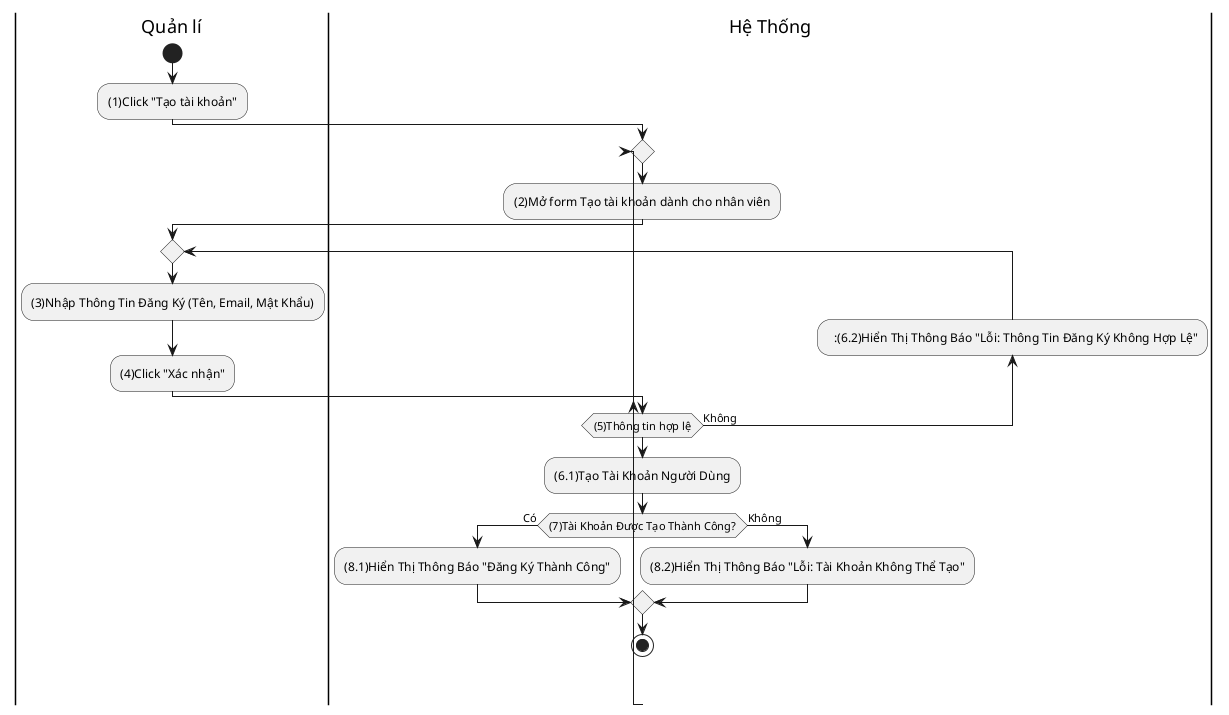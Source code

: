 @startuml
|Quản lí|
start
:(1)Click "Tạo tài khoản";
|Hệ Thống|
repeat
  :(2)Mở form Tạo tài khoản dành cho nhân viên;
  |Quản lí|
  repeat 
  :(3)Nhập Thông Tin Đăng Ký (Tên, Email, Mật Khẩu);
  :(4)Click "Xác nhận";
  |Hệ Thống|
  backward:  :(6.2)Hiển Thị Thông Báo "Lỗi: Thông Tin Đăng Ký Không Hợp Lệ";
  repeat while ((5)Thông tin hợp lệ) is (Không)
  :(6.1)Tạo Tài Khoản Người Dùng;
  if ((7)Tài Khoản Được Tạo Thành Công?) then (Có)
    :(8.1)Hiển Thị Thông Báo "Đăng Ký Thành Công";
  else (Không)
    :(8.2)Hiển Thị Thông Báo "Lỗi: Tài Khoản Không Thể Tạo";
  endif
  stop
@enduml
